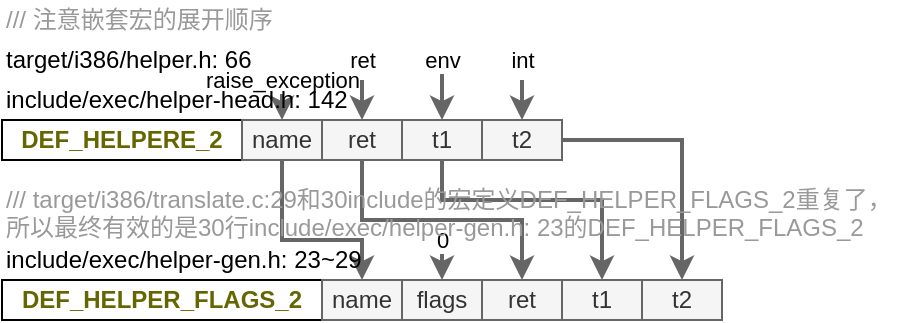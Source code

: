 <mxfile version="11.3.0" type="device" pages="1"><diagram id="lMXrgadD5T1x2anAcfnh" name="Page-1"><mxGraphModel dx="392" dy="242" grid="1" gridSize="10" guides="1" tooltips="1" connect="1" arrows="1" fold="1" page="1" pageScale="1" pageWidth="827" pageHeight="1169" math="0" shadow="0"><root><mxCell id="0"/><mxCell id="1" parent="0"/><mxCell id="OhJnvPmUu_QmLqnzx3Rs-36" value="&lt;font color=&quot;#666600&quot;&gt;&lt;b&gt;DEF_HELPERE_2&lt;/b&gt;&lt;/font&gt;" style="rounded=0;whiteSpace=wrap;html=1;" parent="1" vertex="1"><mxGeometry x="80" y="80" width="120" height="20" as="geometry"/></mxCell><mxCell id="OhJnvPmUu_QmLqnzx3Rs-55" style="edgeStyle=orthogonalEdgeStyle;rounded=0;orthogonalLoop=1;jettySize=auto;html=1;strokeWidth=2;fillColor=#f5f5f5;strokeColor=#666666;" parent="1" source="OhJnvPmUu_QmLqnzx3Rs-37" target="OhJnvPmUu_QmLqnzx3Rs-49" edge="1"><mxGeometry relative="1" as="geometry"><Array as="points"><mxPoint x="220" y="140"/><mxPoint x="260" y="140"/></Array></mxGeometry></mxCell><mxCell id="OhJnvPmUu_QmLqnzx3Rs-37" value="name" style="rounded=0;whiteSpace=wrap;html=1;fillColor=#f5f5f5;strokeColor=#666666;fontColor=#333333;" parent="1" vertex="1"><mxGeometry x="200" y="80" width="40" height="20" as="geometry"/></mxCell><mxCell id="OhJnvPmUu_QmLqnzx3Rs-56" style="edgeStyle=orthogonalEdgeStyle;rounded=0;orthogonalLoop=1;jettySize=auto;html=1;strokeWidth=2;fillColor=#f5f5f5;strokeColor=#666666;" parent="1" source="OhJnvPmUu_QmLqnzx3Rs-38" target="OhJnvPmUu_QmLqnzx3Rs-50" edge="1"><mxGeometry relative="1" as="geometry"><Array as="points"><mxPoint x="260" y="130"/><mxPoint x="340" y="130"/></Array></mxGeometry></mxCell><mxCell id="OhJnvPmUu_QmLqnzx3Rs-38" value="ret" style="rounded=0;whiteSpace=wrap;html=1;fillColor=#f5f5f5;strokeColor=#666666;fontColor=#333333;" parent="1" vertex="1"><mxGeometry x="240" y="80" width="40" height="20" as="geometry"/></mxCell><mxCell id="OhJnvPmUu_QmLqnzx3Rs-57" style="edgeStyle=orthogonalEdgeStyle;rounded=0;orthogonalLoop=1;jettySize=auto;html=1;strokeWidth=2;fillColor=#f5f5f5;strokeColor=#666666;" parent="1" source="OhJnvPmUu_QmLqnzx3Rs-39" target="OhJnvPmUu_QmLqnzx3Rs-51" edge="1"><mxGeometry relative="1" as="geometry"><Array as="points"><mxPoint x="300" y="120"/><mxPoint x="380" y="120"/></Array></mxGeometry></mxCell><mxCell id="OhJnvPmUu_QmLqnzx3Rs-39" value="t1" style="rounded=0;whiteSpace=wrap;html=1;fillColor=#f5f5f5;strokeColor=#666666;fontColor=#333333;" parent="1" vertex="1"><mxGeometry x="280" y="80" width="40" height="20" as="geometry"/></mxCell><mxCell id="OhJnvPmUu_QmLqnzx3Rs-58" style="edgeStyle=orthogonalEdgeStyle;rounded=0;orthogonalLoop=1;jettySize=auto;html=1;entryX=0.5;entryY=0;entryDx=0;entryDy=0;strokeWidth=2;fillColor=#f5f5f5;strokeColor=#666666;" parent="1" source="OhJnvPmUu_QmLqnzx3Rs-40" target="OhJnvPmUu_QmLqnzx3Rs-52" edge="1"><mxGeometry relative="1" as="geometry"><Array as="points"><mxPoint x="420" y="90"/></Array></mxGeometry></mxCell><mxCell id="OhJnvPmUu_QmLqnzx3Rs-40" value="t2" style="rounded=0;whiteSpace=wrap;html=1;fillColor=#f5f5f5;strokeColor=#666666;fontColor=#333333;" parent="1" vertex="1"><mxGeometry x="320" y="80" width="40" height="20" as="geometry"/></mxCell><mxCell id="OhJnvPmUu_QmLqnzx3Rs-41" value="target/i386/helper.h: 66" style="text;html=1;resizable=0;points=[];autosize=1;align=left;verticalAlign=top;spacingTop=-4;" parent="1" vertex="1"><mxGeometry x="80" y="40" width="140" height="20" as="geometry"/></mxCell><mxCell id="OhJnvPmUu_QmLqnzx3Rs-42" value="&lt;b&gt;&lt;font color=&quot;#666600&quot;&gt;DEF_HELPER_FLAGS_2&lt;/font&gt;&lt;/b&gt;" style="rounded=0;whiteSpace=wrap;html=1;" parent="1" vertex="1"><mxGeometry x="80" y="160" width="160" height="20" as="geometry"/></mxCell><mxCell id="OhJnvPmUu_QmLqnzx3Rs-44" value="raise_exception" style="endArrow=classic;html=1;strokeWidth=2;fillColor=#f5f5f5;strokeColor=#666666;" parent="1" target="OhJnvPmUu_QmLqnzx3Rs-37" edge="1"><mxGeometry x="-1" width="50" height="50" relative="1" as="geometry"><mxPoint x="220" y="60" as="sourcePoint"/><mxPoint x="20" y="90" as="targetPoint"/><mxPoint as="offset"/></mxGeometry></mxCell><mxCell id="OhJnvPmUu_QmLqnzx3Rs-45" value="ret" style="endArrow=classic;html=1;strokeWidth=2;fillColor=#f5f5f5;strokeColor=#666666;" parent="1" target="OhJnvPmUu_QmLqnzx3Rs-38" edge="1"><mxGeometry x="-1" y="-10" width="50" height="50" relative="1" as="geometry"><mxPoint x="260" y="60" as="sourcePoint"/><mxPoint x="340" y="100" as="targetPoint"/><mxPoint x="10" y="-10" as="offset"/></mxGeometry></mxCell><mxCell id="OhJnvPmUu_QmLqnzx3Rs-46" value="env" style="endArrow=classic;html=1;strokeWidth=2;fillColor=#f5f5f5;strokeColor=#666666;" parent="1" target="OhJnvPmUu_QmLqnzx3Rs-39" edge="1"><mxGeometry x="-1" width="50" height="50" relative="1" as="geometry"><mxPoint x="300" y="50" as="sourcePoint"/><mxPoint x="330" y="120" as="targetPoint"/><mxPoint as="offset"/></mxGeometry></mxCell><mxCell id="OhJnvPmUu_QmLqnzx3Rs-47" value="int" style="endArrow=classic;html=1;strokeWidth=2;fillColor=#f5f5f5;strokeColor=#666666;" parent="1" target="OhJnvPmUu_QmLqnzx3Rs-40" edge="1"><mxGeometry x="-1" y="-10" width="50" height="50" relative="1" as="geometry"><mxPoint x="340" y="60" as="sourcePoint"/><mxPoint x="440" y="40" as="targetPoint"/><mxPoint x="10" y="-10" as="offset"/></mxGeometry></mxCell><mxCell id="OhJnvPmUu_QmLqnzx3Rs-49" value="name" style="rounded=0;whiteSpace=wrap;html=1;fillColor=#f5f5f5;strokeColor=#666666;fontColor=#333333;" parent="1" vertex="1"><mxGeometry x="240" y="160" width="40" height="20" as="geometry"/></mxCell><mxCell id="OhJnvPmUu_QmLqnzx3Rs-50" value="ret" style="rounded=0;whiteSpace=wrap;html=1;fillColor=#f5f5f5;strokeColor=#666666;fontColor=#333333;" parent="1" vertex="1"><mxGeometry x="320" y="160" width="40" height="20" as="geometry"/></mxCell><mxCell id="OhJnvPmUu_QmLqnzx3Rs-51" value="t1" style="rounded=0;whiteSpace=wrap;html=1;fillColor=#f5f5f5;strokeColor=#666666;fontColor=#333333;" parent="1" vertex="1"><mxGeometry x="360" y="160" width="40" height="20" as="geometry"/></mxCell><mxCell id="OhJnvPmUu_QmLqnzx3Rs-52" value="t2" style="rounded=0;whiteSpace=wrap;html=1;fillColor=#f5f5f5;strokeColor=#666666;fontColor=#333333;" parent="1" vertex="1"><mxGeometry x="400" y="160" width="40" height="20" as="geometry"/></mxCell><mxCell id="OhJnvPmUu_QmLqnzx3Rs-53" value="flags" style="rounded=0;whiteSpace=wrap;html=1;fillColor=#f5f5f5;strokeColor=#666666;fontColor=#333333;" parent="1" vertex="1"><mxGeometry x="280" y="160" width="40" height="20" as="geometry"/></mxCell><mxCell id="OhJnvPmUu_QmLqnzx3Rs-54" value="0" style="endArrow=classic;html=1;strokeWidth=2;fillColor=#f5f5f5;strokeColor=#666666;" parent="1" target="OhJnvPmUu_QmLqnzx3Rs-53" edge="1"><mxGeometry x="-1" width="50" height="50" relative="1" as="geometry"><mxPoint x="300" y="140" as="sourcePoint"/><mxPoint x="320" y="210" as="targetPoint"/><mxPoint as="offset"/></mxGeometry></mxCell><mxCell id="OhJnvPmUu_QmLqnzx3Rs-43" value="include/exec/helper-head.h: 142" style="text;html=1;resizable=0;points=[];autosize=1;align=left;verticalAlign=top;spacingTop=-4;" parent="1" vertex="1"><mxGeometry x="80" y="60" width="190" height="20" as="geometry"/></mxCell><mxCell id="OhJnvPmUu_QmLqnzx3Rs-60" value="include/exec/helper-gen.h: 23~29" style="text;html=1;resizable=0;points=[];autosize=1;align=left;verticalAlign=top;spacingTop=-4;" parent="1" vertex="1"><mxGeometry x="80" y="140" width="190" height="20" as="geometry"/></mxCell><mxCell id="OhJnvPmUu_QmLqnzx3Rs-30" value="&lt;font color=&quot;#999999&quot;&gt;/// target/i386/translate.c:29和30include的宏定义DEF_HELPER_FLAGS_2重复了，&lt;br&gt;所以最终有效的是30行include/exec/helper-gen.h: 23的&lt;/font&gt;&lt;span style=&quot;color: rgb(153 , 153 , 153)&quot;&gt;DEF_HELPER_FLAGS_2&lt;/span&gt;" style="text;html=1;resizable=0;points=[];autosize=1;align=left;verticalAlign=top;spacingTop=-4;" parent="1" vertex="1"><mxGeometry x="80" y="110" width="460" height="30" as="geometry"/></mxCell><mxCell id="e83ea54ofOv9x4YXpuIY-1" value="&lt;span style=&quot;color: rgb(153 , 153 , 153)&quot;&gt;/// 注意嵌套宏的展开顺序&lt;/span&gt;" style="text;html=1;resizable=0;points=[];autosize=1;align=left;verticalAlign=top;spacingTop=-4;" vertex="1" parent="1"><mxGeometry x="80" y="20" width="150" height="20" as="geometry"/></mxCell></root></mxGraphModel></diagram></mxfile>